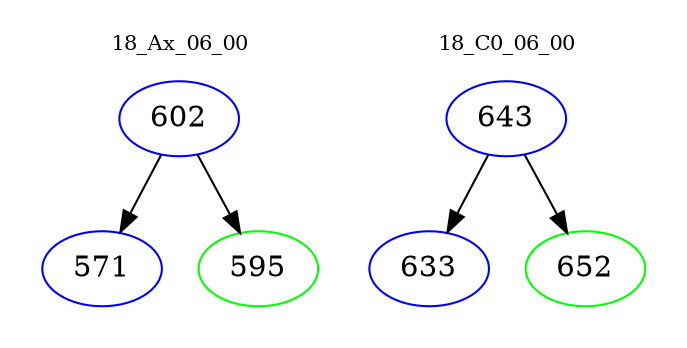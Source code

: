 digraph{
subgraph cluster_0 {
color = white
label = "18_Ax_06_00";
fontsize=10;
T0_602 [label="602", color="blue"]
T0_602 -> T0_571 [color="black"]
T0_571 [label="571", color="blue"]
T0_602 -> T0_595 [color="black"]
T0_595 [label="595", color="green"]
}
subgraph cluster_1 {
color = white
label = "18_C0_06_00";
fontsize=10;
T1_643 [label="643", color="blue"]
T1_643 -> T1_633 [color="black"]
T1_633 [label="633", color="blue"]
T1_643 -> T1_652 [color="black"]
T1_652 [label="652", color="green"]
}
}

